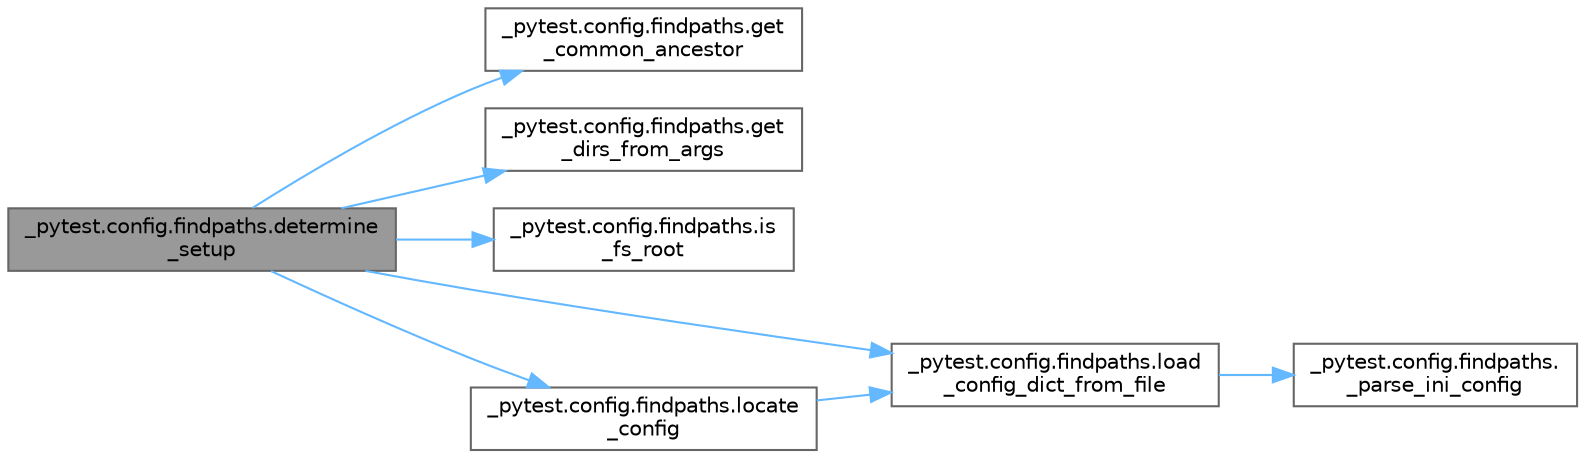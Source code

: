 digraph "_pytest.config.findpaths.determine_setup"
{
 // LATEX_PDF_SIZE
  bgcolor="transparent";
  edge [fontname=Helvetica,fontsize=10,labelfontname=Helvetica,labelfontsize=10];
  node [fontname=Helvetica,fontsize=10,shape=box,height=0.2,width=0.4];
  rankdir="LR";
  Node1 [id="Node000001",label="_pytest.config.findpaths.determine\l_setup",height=0.2,width=0.4,color="gray40", fillcolor="grey60", style="filled", fontcolor="black",tooltip=" "];
  Node1 -> Node2 [id="edge1_Node000001_Node000002",color="steelblue1",style="solid",tooltip=" "];
  Node2 [id="Node000002",label="_pytest.config.findpaths.get\l_common_ancestor",height=0.2,width=0.4,color="grey40", fillcolor="white", style="filled",URL="$namespace__pytest_1_1config_1_1findpaths.html#ac0037a1f047474f27d97080899404fd6",tooltip=" "];
  Node1 -> Node3 [id="edge2_Node000001_Node000003",color="steelblue1",style="solid",tooltip=" "];
  Node3 [id="Node000003",label="_pytest.config.findpaths.get\l_dirs_from_args",height=0.2,width=0.4,color="grey40", fillcolor="white", style="filled",URL="$namespace__pytest_1_1config_1_1findpaths.html#ad6adf0553bb130fbffc33cd621e94076",tooltip=" "];
  Node1 -> Node4 [id="edge3_Node000001_Node000004",color="steelblue1",style="solid",tooltip=" "];
  Node4 [id="Node000004",label="_pytest.config.findpaths.is\l_fs_root",height=0.2,width=0.4,color="grey40", fillcolor="white", style="filled",URL="$namespace__pytest_1_1config_1_1findpaths.html#a12cc237724ec5c78e42e1e0c7b5f6e65",tooltip=" "];
  Node1 -> Node5 [id="edge4_Node000001_Node000005",color="steelblue1",style="solid",tooltip=" "];
  Node5 [id="Node000005",label="_pytest.config.findpaths.load\l_config_dict_from_file",height=0.2,width=0.4,color="grey40", fillcolor="white", style="filled",URL="$namespace__pytest_1_1config_1_1findpaths.html#aca00e3b14c5ed6e1e3f846b919434c41",tooltip=" "];
  Node5 -> Node6 [id="edge5_Node000005_Node000006",color="steelblue1",style="solid",tooltip=" "];
  Node6 [id="Node000006",label="_pytest.config.findpaths.\l_parse_ini_config",height=0.2,width=0.4,color="grey40", fillcolor="white", style="filled",URL="$namespace__pytest_1_1config_1_1findpaths.html#a5d17240069e1f5032d91bcf448c04f6a",tooltip=" "];
  Node1 -> Node7 [id="edge6_Node000001_Node000007",color="steelblue1",style="solid",tooltip=" "];
  Node7 [id="Node000007",label="_pytest.config.findpaths.locate\l_config",height=0.2,width=0.4,color="grey40", fillcolor="white", style="filled",URL="$namespace__pytest_1_1config_1_1findpaths.html#a1ccd5255133a20a1f503d5b2993e9766",tooltip=" "];
  Node7 -> Node5 [id="edge7_Node000007_Node000005",color="steelblue1",style="solid",tooltip=" "];
}

